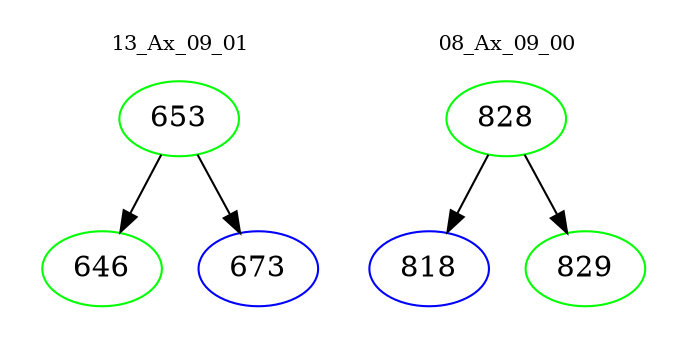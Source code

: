 digraph{
subgraph cluster_0 {
color = white
label = "13_Ax_09_01";
fontsize=10;
T0_653 [label="653", color="green"]
T0_653 -> T0_646 [color="black"]
T0_646 [label="646", color="green"]
T0_653 -> T0_673 [color="black"]
T0_673 [label="673", color="blue"]
}
subgraph cluster_1 {
color = white
label = "08_Ax_09_00";
fontsize=10;
T1_828 [label="828", color="green"]
T1_828 -> T1_818 [color="black"]
T1_818 [label="818", color="blue"]
T1_828 -> T1_829 [color="black"]
T1_829 [label="829", color="green"]
}
}
